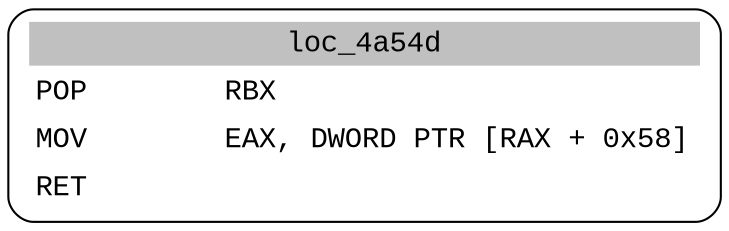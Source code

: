 digraph asm_graph {
1941 [
shape="Mrecord" fontname="Courier New"label =<<table border="0" cellborder="0" cellpadding="3"><tr><td align="center" colspan="2" bgcolor="grey">loc_4a54d</td></tr><tr><td align="left">POP        RBX</td></tr><tr><td align="left">MOV        EAX, DWORD PTR [RAX + 0x58]</td></tr><tr><td align="left">RET        </td></tr></table>> ];
}